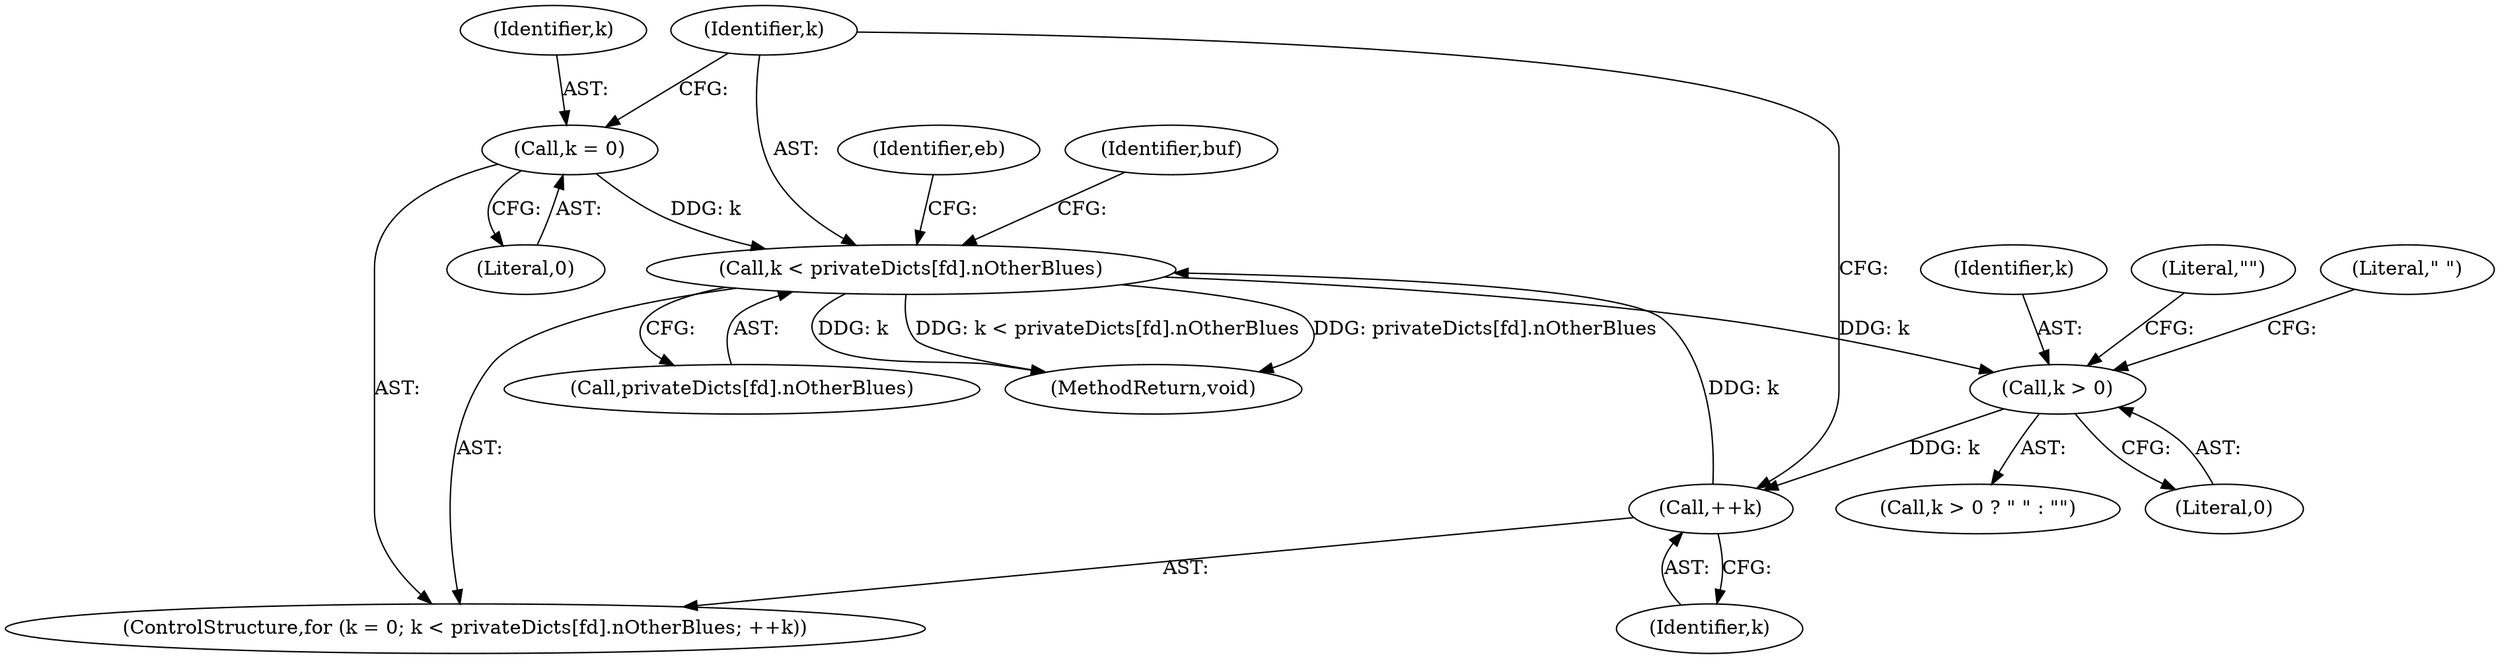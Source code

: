 digraph "0_poppler_da63c35549e8852a410946ab016a3f25ac701bdf@array" {
"1000679" [label="(Call,k < privateDicts[fd].nOtherBlues)"];
"1000676" [label="(Call,k = 0)"];
"1000686" [label="(Call,++k)"];
"1000694" [label="(Call,k > 0)"];
"1000679" [label="(Call,k < privateDicts[fd].nOtherBlues)"];
"1000679" [label="(Call,k < privateDicts[fd].nOtherBlues)"];
"1000687" [label="(Identifier,k)"];
"1000693" [label="(Call,k > 0 ? \" \" : \"\")"];
"1000675" [label="(ControlStructure,for (k = 0; k < privateDicts[fd].nOtherBlues; ++k))"];
"1000695" [label="(Identifier,k)"];
"1000714" [label="(Identifier,eb)"];
"1000680" [label="(Identifier,k)"];
"1000678" [label="(Literal,0)"];
"1000696" [label="(Literal,0)"];
"1000698" [label="(Literal,\"\")"];
"1000681" [label="(Call,privateDicts[fd].nOtherBlues)"];
"1000686" [label="(Call,++k)"];
"1000690" [label="(Identifier,buf)"];
"1000694" [label="(Call,k > 0)"];
"1000677" [label="(Identifier,k)"];
"1000697" [label="(Literal,\" \")"];
"1001475" [label="(MethodReturn,void)"];
"1000676" [label="(Call,k = 0)"];
"1000679" -> "1000675"  [label="AST: "];
"1000679" -> "1000681"  [label="CFG: "];
"1000680" -> "1000679"  [label="AST: "];
"1000681" -> "1000679"  [label="AST: "];
"1000690" -> "1000679"  [label="CFG: "];
"1000714" -> "1000679"  [label="CFG: "];
"1000679" -> "1001475"  [label="DDG: privateDicts[fd].nOtherBlues"];
"1000679" -> "1001475"  [label="DDG: k"];
"1000679" -> "1001475"  [label="DDG: k < privateDicts[fd].nOtherBlues"];
"1000676" -> "1000679"  [label="DDG: k"];
"1000686" -> "1000679"  [label="DDG: k"];
"1000679" -> "1000694"  [label="DDG: k"];
"1000676" -> "1000675"  [label="AST: "];
"1000676" -> "1000678"  [label="CFG: "];
"1000677" -> "1000676"  [label="AST: "];
"1000678" -> "1000676"  [label="AST: "];
"1000680" -> "1000676"  [label="CFG: "];
"1000686" -> "1000675"  [label="AST: "];
"1000686" -> "1000687"  [label="CFG: "];
"1000687" -> "1000686"  [label="AST: "];
"1000680" -> "1000686"  [label="CFG: "];
"1000694" -> "1000686"  [label="DDG: k"];
"1000694" -> "1000693"  [label="AST: "];
"1000694" -> "1000696"  [label="CFG: "];
"1000695" -> "1000694"  [label="AST: "];
"1000696" -> "1000694"  [label="AST: "];
"1000697" -> "1000694"  [label="CFG: "];
"1000698" -> "1000694"  [label="CFG: "];
}
